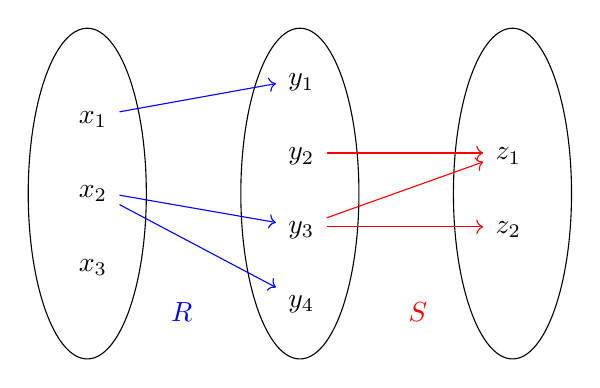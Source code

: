 \begin{tikzpicture}
\draw (-2.7,0) ellipse (0.75cm and 2.1cm);
\draw (2.7,0) ellipse (0.75cm and 2.1cm);
\draw (0,0) ellipse (0.75cm and 2.1cm);
\node at (0,0) {
    \begin{tikzcd}[column sep=2cm,row sep=0.01]
    &y_1&\\
    x_1\arrow[ur,"",blue]&&\\
    &y_2\arrow[r,red,""]&z_1\\
    x_2\arrow[dr,blue,""]\arrow[dddr,blue,""]&&\\
    &y_3\arrow[r,red,""]\arrow[uur,red,""]&z_2\\
    x_3&&\\
    &y_4&
    \end{tikzcd}};
    \node[blue] at (-1.5,-1.5) {$R$};
    \node[red] at (1.5,-1.5) {$S$};
\end{tikzpicture}